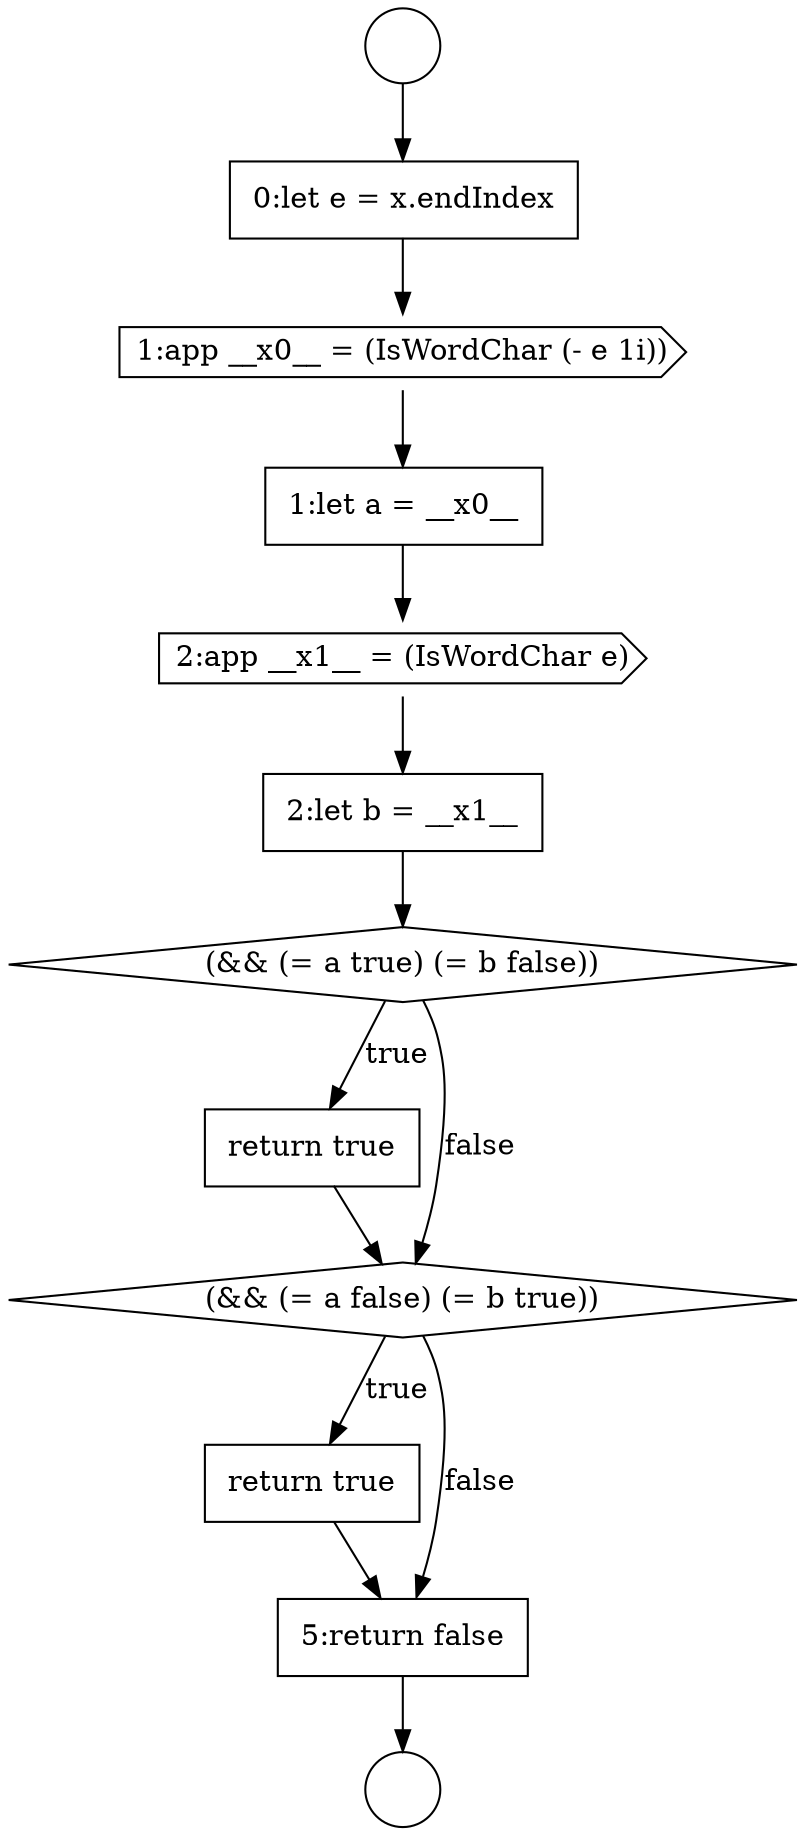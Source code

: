 digraph {
  node12602 [shape=none, margin=0, label=<<font color="black">
    <table border="0" cellborder="1" cellspacing="0" cellpadding="10">
      <tr><td align="left">2:let b = __x1__</td></tr>
    </table>
  </font>> color="black" fillcolor="white" style=filled]
  node12606 [shape=none, margin=0, label=<<font color="black">
    <table border="0" cellborder="1" cellspacing="0" cellpadding="10">
      <tr><td align="left">return true</td></tr>
    </table>
  </font>> color="black" fillcolor="white" style=filled]
  node12603 [shape=diamond, label=<<font color="black">(&amp;&amp; (= a true) (= b false))</font>> color="black" fillcolor="white" style=filled]
  node12600 [shape=none, margin=0, label=<<font color="black">
    <table border="0" cellborder="1" cellspacing="0" cellpadding="10">
      <tr><td align="left">1:let a = __x0__</td></tr>
    </table>
  </font>> color="black" fillcolor="white" style=filled]
  node12596 [shape=circle label=" " color="black" fillcolor="white" style=filled]
  node12604 [shape=none, margin=0, label=<<font color="black">
    <table border="0" cellborder="1" cellspacing="0" cellpadding="10">
      <tr><td align="left">return true</td></tr>
    </table>
  </font>> color="black" fillcolor="white" style=filled]
  node12599 [shape=cds, label=<<font color="black">1:app __x0__ = (IsWordChar (- e 1i))</font>> color="black" fillcolor="white" style=filled]
  node12598 [shape=none, margin=0, label=<<font color="black">
    <table border="0" cellborder="1" cellspacing="0" cellpadding="10">
      <tr><td align="left">0:let e = x.endIndex</td></tr>
    </table>
  </font>> color="black" fillcolor="white" style=filled]
  node12601 [shape=cds, label=<<font color="black">2:app __x1__ = (IsWordChar e)</font>> color="black" fillcolor="white" style=filled]
  node12605 [shape=diamond, label=<<font color="black">(&amp;&amp; (= a false) (= b true))</font>> color="black" fillcolor="white" style=filled]
  node12597 [shape=circle label=" " color="black" fillcolor="white" style=filled]
  node12607 [shape=none, margin=0, label=<<font color="black">
    <table border="0" cellborder="1" cellspacing="0" cellpadding="10">
      <tr><td align="left">5:return false</td></tr>
    </table>
  </font>> color="black" fillcolor="white" style=filled]
  node12605 -> node12606 [label=<<font color="black">true</font>> color="black"]
  node12605 -> node12607 [label=<<font color="black">false</font>> color="black"]
  node12601 -> node12602 [ color="black"]
  node12596 -> node12598 [ color="black"]
  node12599 -> node12600 [ color="black"]
  node12600 -> node12601 [ color="black"]
  node12598 -> node12599 [ color="black"]
  node12607 -> node12597 [ color="black"]
  node12602 -> node12603 [ color="black"]
  node12603 -> node12604 [label=<<font color="black">true</font>> color="black"]
  node12603 -> node12605 [label=<<font color="black">false</font>> color="black"]
  node12604 -> node12605 [ color="black"]
  node12606 -> node12607 [ color="black"]
}
